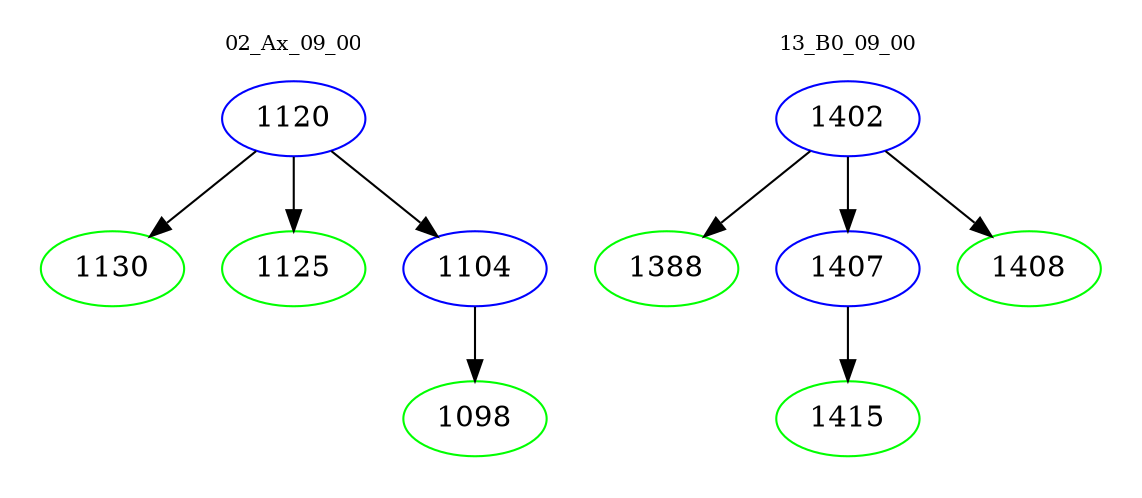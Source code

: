 digraph{
subgraph cluster_0 {
color = white
label = "02_Ax_09_00";
fontsize=10;
T0_1120 [label="1120", color="blue"]
T0_1120 -> T0_1130 [color="black"]
T0_1130 [label="1130", color="green"]
T0_1120 -> T0_1125 [color="black"]
T0_1125 [label="1125", color="green"]
T0_1120 -> T0_1104 [color="black"]
T0_1104 [label="1104", color="blue"]
T0_1104 -> T0_1098 [color="black"]
T0_1098 [label="1098", color="green"]
}
subgraph cluster_1 {
color = white
label = "13_B0_09_00";
fontsize=10;
T1_1402 [label="1402", color="blue"]
T1_1402 -> T1_1388 [color="black"]
T1_1388 [label="1388", color="green"]
T1_1402 -> T1_1407 [color="black"]
T1_1407 [label="1407", color="blue"]
T1_1407 -> T1_1415 [color="black"]
T1_1415 [label="1415", color="green"]
T1_1402 -> T1_1408 [color="black"]
T1_1408 [label="1408", color="green"]
}
}
